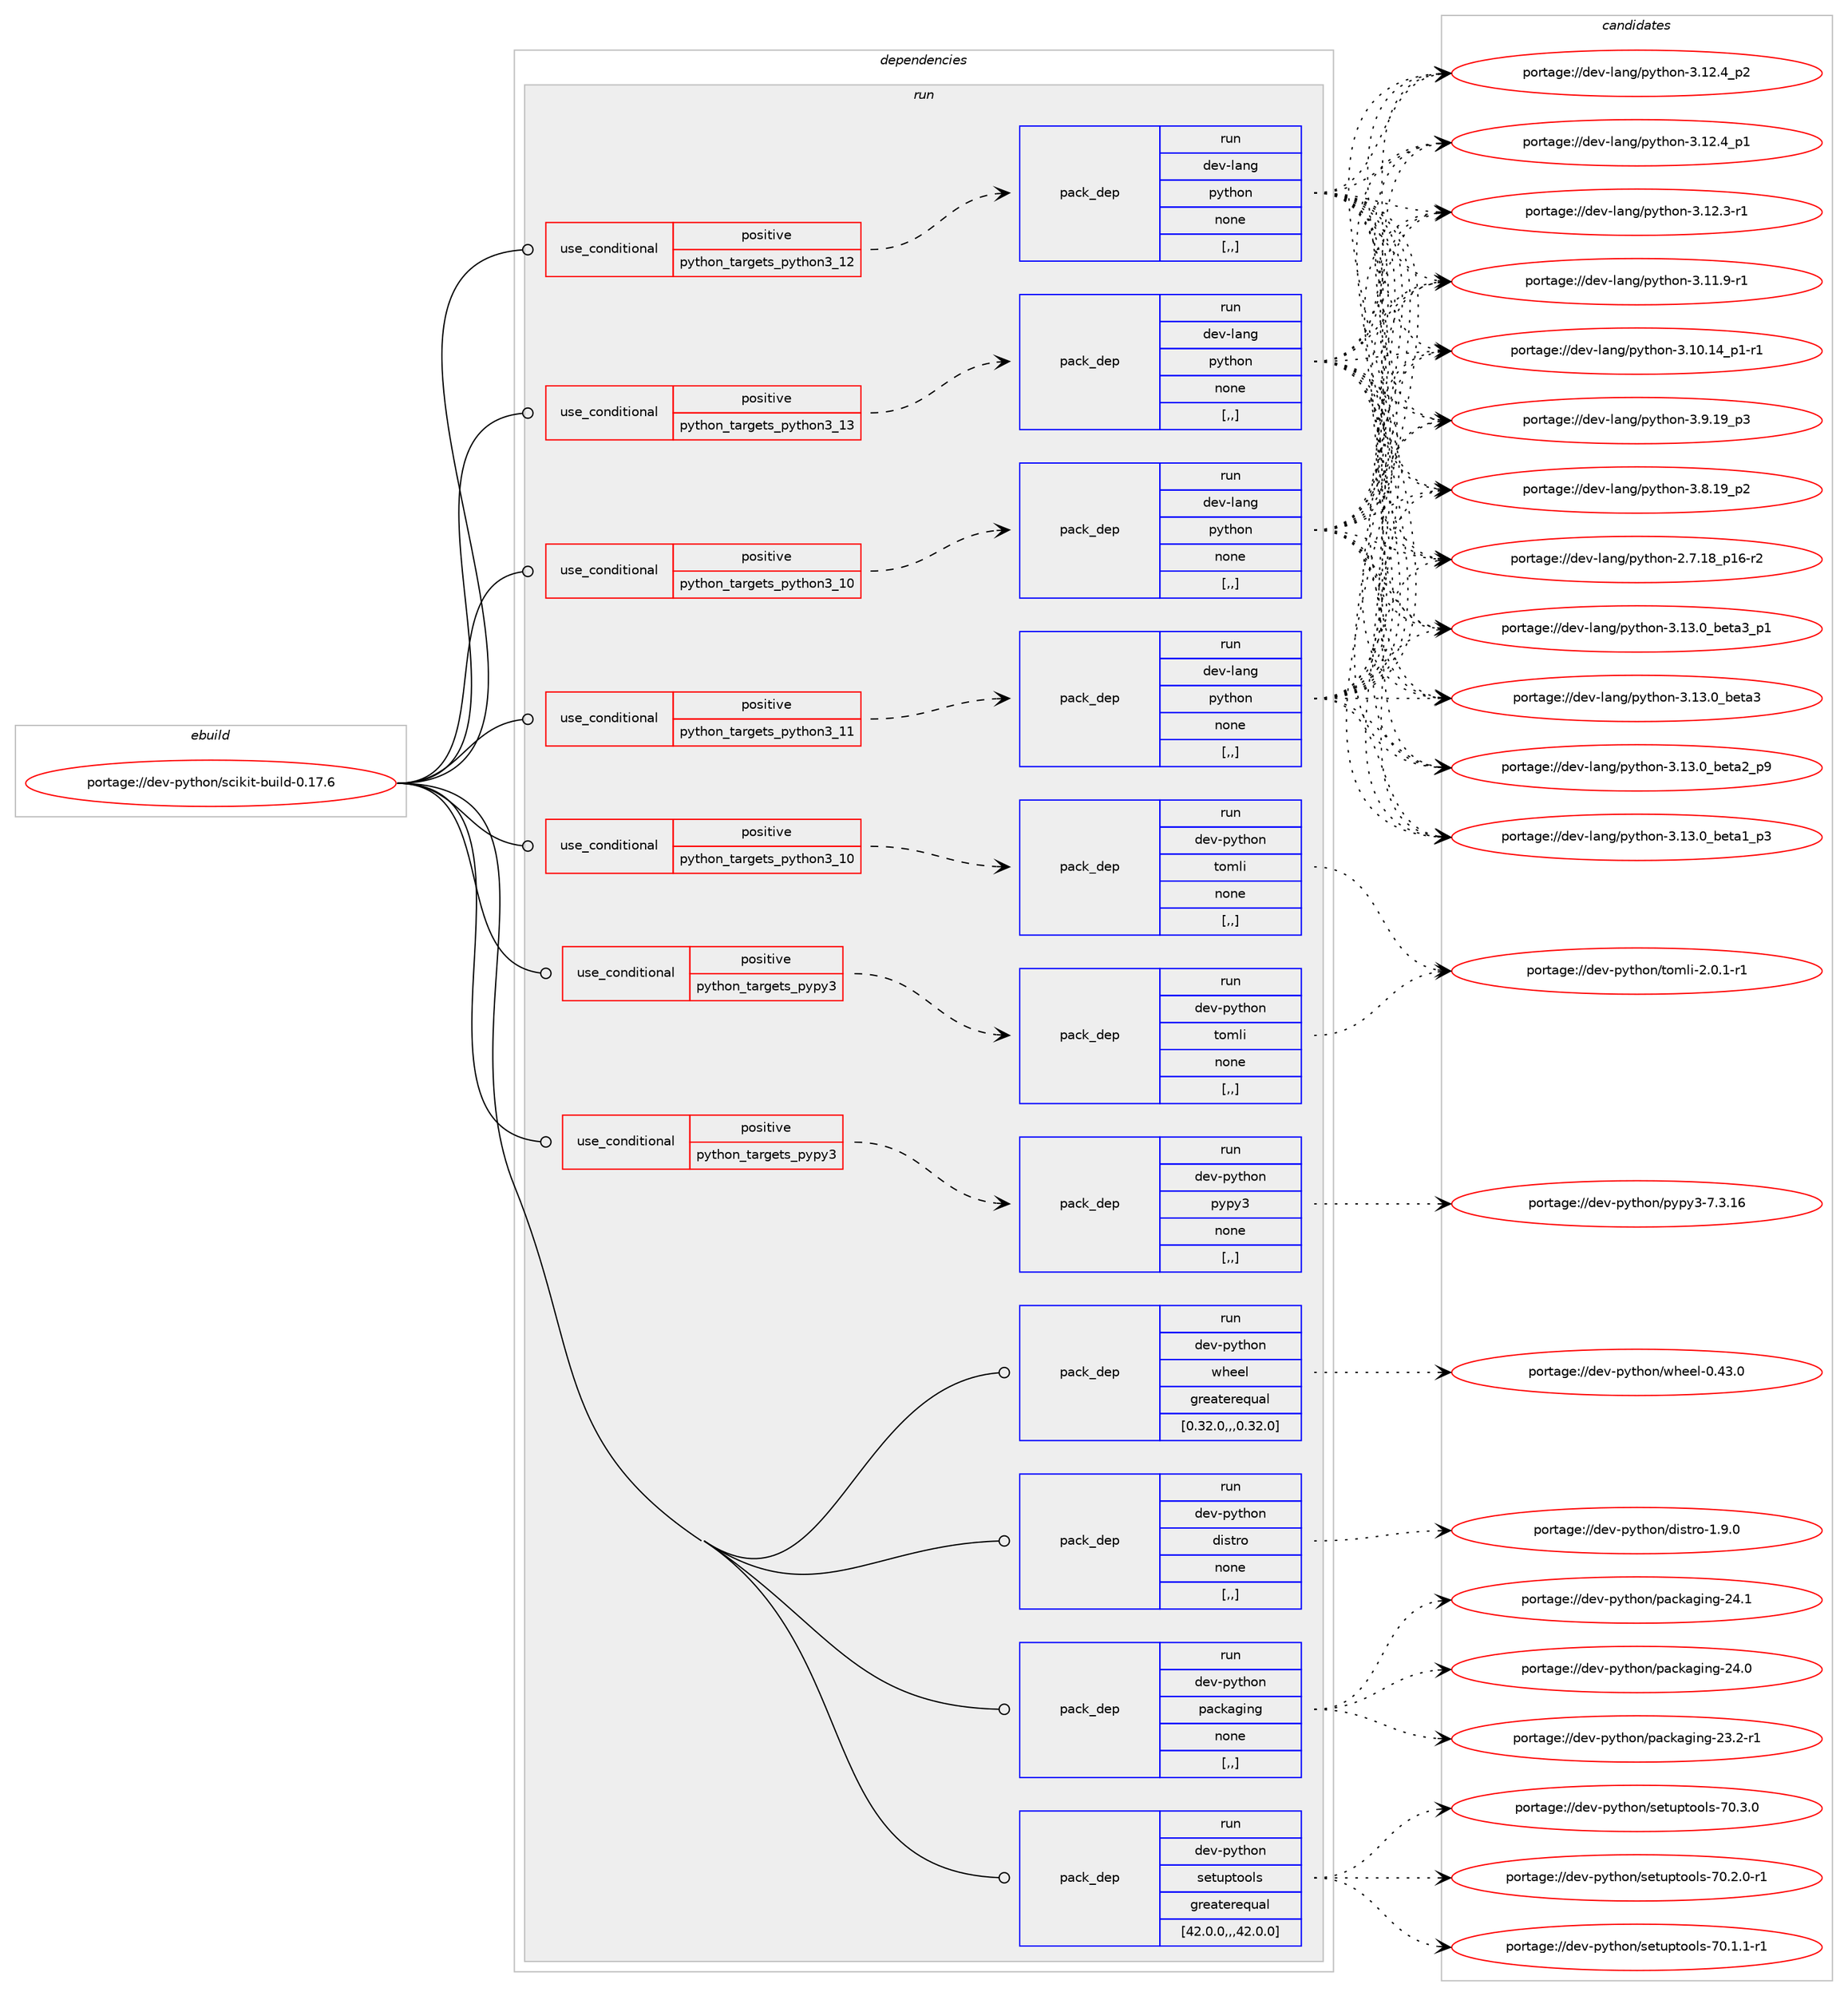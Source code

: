digraph prolog {

# *************
# Graph options
# *************

newrank=true;
concentrate=true;
compound=true;
graph [rankdir=LR,fontname=Helvetica,fontsize=10,ranksep=1.5];#, ranksep=2.5, nodesep=0.2];
edge  [arrowhead=vee];
node  [fontname=Helvetica,fontsize=10];

# **********
# The ebuild
# **********

subgraph cluster_leftcol {
color=gray;
label=<<i>ebuild</i>>;
id [label="portage://dev-python/scikit-build-0.17.6", color=red, width=4, href="../dev-python/scikit-build-0.17.6.svg"];
}

# ****************
# The dependencies
# ****************

subgraph cluster_midcol {
color=gray;
label=<<i>dependencies</i>>;
subgraph cluster_compile {
fillcolor="#eeeeee";
style=filled;
label=<<i>compile</i>>;
}
subgraph cluster_compileandrun {
fillcolor="#eeeeee";
style=filled;
label=<<i>compile and run</i>>;
}
subgraph cluster_run {
fillcolor="#eeeeee";
style=filled;
label=<<i>run</i>>;
subgraph cond39097 {
dependency162035 [label=<<TABLE BORDER="0" CELLBORDER="1" CELLSPACING="0" CELLPADDING="4"><TR><TD ROWSPAN="3" CELLPADDING="10">use_conditional</TD></TR><TR><TD>positive</TD></TR><TR><TD>python_targets_pypy3</TD></TR></TABLE>>, shape=none, color=red];
subgraph pack121666 {
dependency162036 [label=<<TABLE BORDER="0" CELLBORDER="1" CELLSPACING="0" CELLPADDING="4" WIDTH="220"><TR><TD ROWSPAN="6" CELLPADDING="30">pack_dep</TD></TR><TR><TD WIDTH="110">run</TD></TR><TR><TD>dev-python</TD></TR><TR><TD>pypy3</TD></TR><TR><TD>none</TD></TR><TR><TD>[,,]</TD></TR></TABLE>>, shape=none, color=blue];
}
dependency162035:e -> dependency162036:w [weight=20,style="dashed",arrowhead="vee"];
}
id:e -> dependency162035:w [weight=20,style="solid",arrowhead="odot"];
subgraph cond39098 {
dependency162037 [label=<<TABLE BORDER="0" CELLBORDER="1" CELLSPACING="0" CELLPADDING="4"><TR><TD ROWSPAN="3" CELLPADDING="10">use_conditional</TD></TR><TR><TD>positive</TD></TR><TR><TD>python_targets_pypy3</TD></TR></TABLE>>, shape=none, color=red];
subgraph pack121667 {
dependency162038 [label=<<TABLE BORDER="0" CELLBORDER="1" CELLSPACING="0" CELLPADDING="4" WIDTH="220"><TR><TD ROWSPAN="6" CELLPADDING="30">pack_dep</TD></TR><TR><TD WIDTH="110">run</TD></TR><TR><TD>dev-python</TD></TR><TR><TD>tomli</TD></TR><TR><TD>none</TD></TR><TR><TD>[,,]</TD></TR></TABLE>>, shape=none, color=blue];
}
dependency162037:e -> dependency162038:w [weight=20,style="dashed",arrowhead="vee"];
}
id:e -> dependency162037:w [weight=20,style="solid",arrowhead="odot"];
subgraph cond39099 {
dependency162039 [label=<<TABLE BORDER="0" CELLBORDER="1" CELLSPACING="0" CELLPADDING="4"><TR><TD ROWSPAN="3" CELLPADDING="10">use_conditional</TD></TR><TR><TD>positive</TD></TR><TR><TD>python_targets_python3_10</TD></TR></TABLE>>, shape=none, color=red];
subgraph pack121668 {
dependency162040 [label=<<TABLE BORDER="0" CELLBORDER="1" CELLSPACING="0" CELLPADDING="4" WIDTH="220"><TR><TD ROWSPAN="6" CELLPADDING="30">pack_dep</TD></TR><TR><TD WIDTH="110">run</TD></TR><TR><TD>dev-lang</TD></TR><TR><TD>python</TD></TR><TR><TD>none</TD></TR><TR><TD>[,,]</TD></TR></TABLE>>, shape=none, color=blue];
}
dependency162039:e -> dependency162040:w [weight=20,style="dashed",arrowhead="vee"];
}
id:e -> dependency162039:w [weight=20,style="solid",arrowhead="odot"];
subgraph cond39100 {
dependency162041 [label=<<TABLE BORDER="0" CELLBORDER="1" CELLSPACING="0" CELLPADDING="4"><TR><TD ROWSPAN="3" CELLPADDING="10">use_conditional</TD></TR><TR><TD>positive</TD></TR><TR><TD>python_targets_python3_10</TD></TR></TABLE>>, shape=none, color=red];
subgraph pack121669 {
dependency162042 [label=<<TABLE BORDER="0" CELLBORDER="1" CELLSPACING="0" CELLPADDING="4" WIDTH="220"><TR><TD ROWSPAN="6" CELLPADDING="30">pack_dep</TD></TR><TR><TD WIDTH="110">run</TD></TR><TR><TD>dev-python</TD></TR><TR><TD>tomli</TD></TR><TR><TD>none</TD></TR><TR><TD>[,,]</TD></TR></TABLE>>, shape=none, color=blue];
}
dependency162041:e -> dependency162042:w [weight=20,style="dashed",arrowhead="vee"];
}
id:e -> dependency162041:w [weight=20,style="solid",arrowhead="odot"];
subgraph cond39101 {
dependency162043 [label=<<TABLE BORDER="0" CELLBORDER="1" CELLSPACING="0" CELLPADDING="4"><TR><TD ROWSPAN="3" CELLPADDING="10">use_conditional</TD></TR><TR><TD>positive</TD></TR><TR><TD>python_targets_python3_11</TD></TR></TABLE>>, shape=none, color=red];
subgraph pack121670 {
dependency162044 [label=<<TABLE BORDER="0" CELLBORDER="1" CELLSPACING="0" CELLPADDING="4" WIDTH="220"><TR><TD ROWSPAN="6" CELLPADDING="30">pack_dep</TD></TR><TR><TD WIDTH="110">run</TD></TR><TR><TD>dev-lang</TD></TR><TR><TD>python</TD></TR><TR><TD>none</TD></TR><TR><TD>[,,]</TD></TR></TABLE>>, shape=none, color=blue];
}
dependency162043:e -> dependency162044:w [weight=20,style="dashed",arrowhead="vee"];
}
id:e -> dependency162043:w [weight=20,style="solid",arrowhead="odot"];
subgraph cond39102 {
dependency162045 [label=<<TABLE BORDER="0" CELLBORDER="1" CELLSPACING="0" CELLPADDING="4"><TR><TD ROWSPAN="3" CELLPADDING="10">use_conditional</TD></TR><TR><TD>positive</TD></TR><TR><TD>python_targets_python3_12</TD></TR></TABLE>>, shape=none, color=red];
subgraph pack121671 {
dependency162046 [label=<<TABLE BORDER="0" CELLBORDER="1" CELLSPACING="0" CELLPADDING="4" WIDTH="220"><TR><TD ROWSPAN="6" CELLPADDING="30">pack_dep</TD></TR><TR><TD WIDTH="110">run</TD></TR><TR><TD>dev-lang</TD></TR><TR><TD>python</TD></TR><TR><TD>none</TD></TR><TR><TD>[,,]</TD></TR></TABLE>>, shape=none, color=blue];
}
dependency162045:e -> dependency162046:w [weight=20,style="dashed",arrowhead="vee"];
}
id:e -> dependency162045:w [weight=20,style="solid",arrowhead="odot"];
subgraph cond39103 {
dependency162047 [label=<<TABLE BORDER="0" CELLBORDER="1" CELLSPACING="0" CELLPADDING="4"><TR><TD ROWSPAN="3" CELLPADDING="10">use_conditional</TD></TR><TR><TD>positive</TD></TR><TR><TD>python_targets_python3_13</TD></TR></TABLE>>, shape=none, color=red];
subgraph pack121672 {
dependency162048 [label=<<TABLE BORDER="0" CELLBORDER="1" CELLSPACING="0" CELLPADDING="4" WIDTH="220"><TR><TD ROWSPAN="6" CELLPADDING="30">pack_dep</TD></TR><TR><TD WIDTH="110">run</TD></TR><TR><TD>dev-lang</TD></TR><TR><TD>python</TD></TR><TR><TD>none</TD></TR><TR><TD>[,,]</TD></TR></TABLE>>, shape=none, color=blue];
}
dependency162047:e -> dependency162048:w [weight=20,style="dashed",arrowhead="vee"];
}
id:e -> dependency162047:w [weight=20,style="solid",arrowhead="odot"];
subgraph pack121673 {
dependency162049 [label=<<TABLE BORDER="0" CELLBORDER="1" CELLSPACING="0" CELLPADDING="4" WIDTH="220"><TR><TD ROWSPAN="6" CELLPADDING="30">pack_dep</TD></TR><TR><TD WIDTH="110">run</TD></TR><TR><TD>dev-python</TD></TR><TR><TD>distro</TD></TR><TR><TD>none</TD></TR><TR><TD>[,,]</TD></TR></TABLE>>, shape=none, color=blue];
}
id:e -> dependency162049:w [weight=20,style="solid",arrowhead="odot"];
subgraph pack121674 {
dependency162050 [label=<<TABLE BORDER="0" CELLBORDER="1" CELLSPACING="0" CELLPADDING="4" WIDTH="220"><TR><TD ROWSPAN="6" CELLPADDING="30">pack_dep</TD></TR><TR><TD WIDTH="110">run</TD></TR><TR><TD>dev-python</TD></TR><TR><TD>packaging</TD></TR><TR><TD>none</TD></TR><TR><TD>[,,]</TD></TR></TABLE>>, shape=none, color=blue];
}
id:e -> dependency162050:w [weight=20,style="solid",arrowhead="odot"];
subgraph pack121675 {
dependency162051 [label=<<TABLE BORDER="0" CELLBORDER="1" CELLSPACING="0" CELLPADDING="4" WIDTH="220"><TR><TD ROWSPAN="6" CELLPADDING="30">pack_dep</TD></TR><TR><TD WIDTH="110">run</TD></TR><TR><TD>dev-python</TD></TR><TR><TD>setuptools</TD></TR><TR><TD>greaterequal</TD></TR><TR><TD>[42.0.0,,,42.0.0]</TD></TR></TABLE>>, shape=none, color=blue];
}
id:e -> dependency162051:w [weight=20,style="solid",arrowhead="odot"];
subgraph pack121676 {
dependency162052 [label=<<TABLE BORDER="0" CELLBORDER="1" CELLSPACING="0" CELLPADDING="4" WIDTH="220"><TR><TD ROWSPAN="6" CELLPADDING="30">pack_dep</TD></TR><TR><TD WIDTH="110">run</TD></TR><TR><TD>dev-python</TD></TR><TR><TD>wheel</TD></TR><TR><TD>greaterequal</TD></TR><TR><TD>[0.32.0,,,0.32.0]</TD></TR></TABLE>>, shape=none, color=blue];
}
id:e -> dependency162052:w [weight=20,style="solid",arrowhead="odot"];
}
}

# **************
# The candidates
# **************

subgraph cluster_choices {
rank=same;
color=gray;
label=<<i>candidates</i>>;

subgraph choice121666 {
color=black;
nodesep=1;
choice10010111845112121116104111110471121211121215145554651464954 [label="portage://dev-python/pypy3-7.3.16", color=red, width=4,href="../dev-python/pypy3-7.3.16.svg"];
dependency162036:e -> choice10010111845112121116104111110471121211121215145554651464954:w [style=dotted,weight="100"];
}
subgraph choice121667 {
color=black;
nodesep=1;
choice10010111845112121116104111110471161111091081054550464846494511449 [label="portage://dev-python/tomli-2.0.1-r1", color=red, width=4,href="../dev-python/tomli-2.0.1-r1.svg"];
dependency162038:e -> choice10010111845112121116104111110471161111091081054550464846494511449:w [style=dotted,weight="100"];
}
subgraph choice121668 {
color=black;
nodesep=1;
choice10010111845108971101034711212111610411111045514649514648959810111697519511249 [label="portage://dev-lang/python-3.13.0_beta3_p1", color=red, width=4,href="../dev-lang/python-3.13.0_beta3_p1.svg"];
choice1001011184510897110103471121211161041111104551464951464895981011169751 [label="portage://dev-lang/python-3.13.0_beta3", color=red, width=4,href="../dev-lang/python-3.13.0_beta3.svg"];
choice10010111845108971101034711212111610411111045514649514648959810111697509511257 [label="portage://dev-lang/python-3.13.0_beta2_p9", color=red, width=4,href="../dev-lang/python-3.13.0_beta2_p9.svg"];
choice10010111845108971101034711212111610411111045514649514648959810111697499511251 [label="portage://dev-lang/python-3.13.0_beta1_p3", color=red, width=4,href="../dev-lang/python-3.13.0_beta1_p3.svg"];
choice100101118451089711010347112121116104111110455146495046529511250 [label="portage://dev-lang/python-3.12.4_p2", color=red, width=4,href="../dev-lang/python-3.12.4_p2.svg"];
choice100101118451089711010347112121116104111110455146495046529511249 [label="portage://dev-lang/python-3.12.4_p1", color=red, width=4,href="../dev-lang/python-3.12.4_p1.svg"];
choice100101118451089711010347112121116104111110455146495046514511449 [label="portage://dev-lang/python-3.12.3-r1", color=red, width=4,href="../dev-lang/python-3.12.3-r1.svg"];
choice100101118451089711010347112121116104111110455146494946574511449 [label="portage://dev-lang/python-3.11.9-r1", color=red, width=4,href="../dev-lang/python-3.11.9-r1.svg"];
choice100101118451089711010347112121116104111110455146494846495295112494511449 [label="portage://dev-lang/python-3.10.14_p1-r1", color=red, width=4,href="../dev-lang/python-3.10.14_p1-r1.svg"];
choice100101118451089711010347112121116104111110455146574649579511251 [label="portage://dev-lang/python-3.9.19_p3", color=red, width=4,href="../dev-lang/python-3.9.19_p3.svg"];
choice100101118451089711010347112121116104111110455146564649579511250 [label="portage://dev-lang/python-3.8.19_p2", color=red, width=4,href="../dev-lang/python-3.8.19_p2.svg"];
choice100101118451089711010347112121116104111110455046554649569511249544511450 [label="portage://dev-lang/python-2.7.18_p16-r2", color=red, width=4,href="../dev-lang/python-2.7.18_p16-r2.svg"];
dependency162040:e -> choice10010111845108971101034711212111610411111045514649514648959810111697519511249:w [style=dotted,weight="100"];
dependency162040:e -> choice1001011184510897110103471121211161041111104551464951464895981011169751:w [style=dotted,weight="100"];
dependency162040:e -> choice10010111845108971101034711212111610411111045514649514648959810111697509511257:w [style=dotted,weight="100"];
dependency162040:e -> choice10010111845108971101034711212111610411111045514649514648959810111697499511251:w [style=dotted,weight="100"];
dependency162040:e -> choice100101118451089711010347112121116104111110455146495046529511250:w [style=dotted,weight="100"];
dependency162040:e -> choice100101118451089711010347112121116104111110455146495046529511249:w [style=dotted,weight="100"];
dependency162040:e -> choice100101118451089711010347112121116104111110455146495046514511449:w [style=dotted,weight="100"];
dependency162040:e -> choice100101118451089711010347112121116104111110455146494946574511449:w [style=dotted,weight="100"];
dependency162040:e -> choice100101118451089711010347112121116104111110455146494846495295112494511449:w [style=dotted,weight="100"];
dependency162040:e -> choice100101118451089711010347112121116104111110455146574649579511251:w [style=dotted,weight="100"];
dependency162040:e -> choice100101118451089711010347112121116104111110455146564649579511250:w [style=dotted,weight="100"];
dependency162040:e -> choice100101118451089711010347112121116104111110455046554649569511249544511450:w [style=dotted,weight="100"];
}
subgraph choice121669 {
color=black;
nodesep=1;
choice10010111845112121116104111110471161111091081054550464846494511449 [label="portage://dev-python/tomli-2.0.1-r1", color=red, width=4,href="../dev-python/tomli-2.0.1-r1.svg"];
dependency162042:e -> choice10010111845112121116104111110471161111091081054550464846494511449:w [style=dotted,weight="100"];
}
subgraph choice121670 {
color=black;
nodesep=1;
choice10010111845108971101034711212111610411111045514649514648959810111697519511249 [label="portage://dev-lang/python-3.13.0_beta3_p1", color=red, width=4,href="../dev-lang/python-3.13.0_beta3_p1.svg"];
choice1001011184510897110103471121211161041111104551464951464895981011169751 [label="portage://dev-lang/python-3.13.0_beta3", color=red, width=4,href="../dev-lang/python-3.13.0_beta3.svg"];
choice10010111845108971101034711212111610411111045514649514648959810111697509511257 [label="portage://dev-lang/python-3.13.0_beta2_p9", color=red, width=4,href="../dev-lang/python-3.13.0_beta2_p9.svg"];
choice10010111845108971101034711212111610411111045514649514648959810111697499511251 [label="portage://dev-lang/python-3.13.0_beta1_p3", color=red, width=4,href="../dev-lang/python-3.13.0_beta1_p3.svg"];
choice100101118451089711010347112121116104111110455146495046529511250 [label="portage://dev-lang/python-3.12.4_p2", color=red, width=4,href="../dev-lang/python-3.12.4_p2.svg"];
choice100101118451089711010347112121116104111110455146495046529511249 [label="portage://dev-lang/python-3.12.4_p1", color=red, width=4,href="../dev-lang/python-3.12.4_p1.svg"];
choice100101118451089711010347112121116104111110455146495046514511449 [label="portage://dev-lang/python-3.12.3-r1", color=red, width=4,href="../dev-lang/python-3.12.3-r1.svg"];
choice100101118451089711010347112121116104111110455146494946574511449 [label="portage://dev-lang/python-3.11.9-r1", color=red, width=4,href="../dev-lang/python-3.11.9-r1.svg"];
choice100101118451089711010347112121116104111110455146494846495295112494511449 [label="portage://dev-lang/python-3.10.14_p1-r1", color=red, width=4,href="../dev-lang/python-3.10.14_p1-r1.svg"];
choice100101118451089711010347112121116104111110455146574649579511251 [label="portage://dev-lang/python-3.9.19_p3", color=red, width=4,href="../dev-lang/python-3.9.19_p3.svg"];
choice100101118451089711010347112121116104111110455146564649579511250 [label="portage://dev-lang/python-3.8.19_p2", color=red, width=4,href="../dev-lang/python-3.8.19_p2.svg"];
choice100101118451089711010347112121116104111110455046554649569511249544511450 [label="portage://dev-lang/python-2.7.18_p16-r2", color=red, width=4,href="../dev-lang/python-2.7.18_p16-r2.svg"];
dependency162044:e -> choice10010111845108971101034711212111610411111045514649514648959810111697519511249:w [style=dotted,weight="100"];
dependency162044:e -> choice1001011184510897110103471121211161041111104551464951464895981011169751:w [style=dotted,weight="100"];
dependency162044:e -> choice10010111845108971101034711212111610411111045514649514648959810111697509511257:w [style=dotted,weight="100"];
dependency162044:e -> choice10010111845108971101034711212111610411111045514649514648959810111697499511251:w [style=dotted,weight="100"];
dependency162044:e -> choice100101118451089711010347112121116104111110455146495046529511250:w [style=dotted,weight="100"];
dependency162044:e -> choice100101118451089711010347112121116104111110455146495046529511249:w [style=dotted,weight="100"];
dependency162044:e -> choice100101118451089711010347112121116104111110455146495046514511449:w [style=dotted,weight="100"];
dependency162044:e -> choice100101118451089711010347112121116104111110455146494946574511449:w [style=dotted,weight="100"];
dependency162044:e -> choice100101118451089711010347112121116104111110455146494846495295112494511449:w [style=dotted,weight="100"];
dependency162044:e -> choice100101118451089711010347112121116104111110455146574649579511251:w [style=dotted,weight="100"];
dependency162044:e -> choice100101118451089711010347112121116104111110455146564649579511250:w [style=dotted,weight="100"];
dependency162044:e -> choice100101118451089711010347112121116104111110455046554649569511249544511450:w [style=dotted,weight="100"];
}
subgraph choice121671 {
color=black;
nodesep=1;
choice10010111845108971101034711212111610411111045514649514648959810111697519511249 [label="portage://dev-lang/python-3.13.0_beta3_p1", color=red, width=4,href="../dev-lang/python-3.13.0_beta3_p1.svg"];
choice1001011184510897110103471121211161041111104551464951464895981011169751 [label="portage://dev-lang/python-3.13.0_beta3", color=red, width=4,href="../dev-lang/python-3.13.0_beta3.svg"];
choice10010111845108971101034711212111610411111045514649514648959810111697509511257 [label="portage://dev-lang/python-3.13.0_beta2_p9", color=red, width=4,href="../dev-lang/python-3.13.0_beta2_p9.svg"];
choice10010111845108971101034711212111610411111045514649514648959810111697499511251 [label="portage://dev-lang/python-3.13.0_beta1_p3", color=red, width=4,href="../dev-lang/python-3.13.0_beta1_p3.svg"];
choice100101118451089711010347112121116104111110455146495046529511250 [label="portage://dev-lang/python-3.12.4_p2", color=red, width=4,href="../dev-lang/python-3.12.4_p2.svg"];
choice100101118451089711010347112121116104111110455146495046529511249 [label="portage://dev-lang/python-3.12.4_p1", color=red, width=4,href="../dev-lang/python-3.12.4_p1.svg"];
choice100101118451089711010347112121116104111110455146495046514511449 [label="portage://dev-lang/python-3.12.3-r1", color=red, width=4,href="../dev-lang/python-3.12.3-r1.svg"];
choice100101118451089711010347112121116104111110455146494946574511449 [label="portage://dev-lang/python-3.11.9-r1", color=red, width=4,href="../dev-lang/python-3.11.9-r1.svg"];
choice100101118451089711010347112121116104111110455146494846495295112494511449 [label="portage://dev-lang/python-3.10.14_p1-r1", color=red, width=4,href="../dev-lang/python-3.10.14_p1-r1.svg"];
choice100101118451089711010347112121116104111110455146574649579511251 [label="portage://dev-lang/python-3.9.19_p3", color=red, width=4,href="../dev-lang/python-3.9.19_p3.svg"];
choice100101118451089711010347112121116104111110455146564649579511250 [label="portage://dev-lang/python-3.8.19_p2", color=red, width=4,href="../dev-lang/python-3.8.19_p2.svg"];
choice100101118451089711010347112121116104111110455046554649569511249544511450 [label="portage://dev-lang/python-2.7.18_p16-r2", color=red, width=4,href="../dev-lang/python-2.7.18_p16-r2.svg"];
dependency162046:e -> choice10010111845108971101034711212111610411111045514649514648959810111697519511249:w [style=dotted,weight="100"];
dependency162046:e -> choice1001011184510897110103471121211161041111104551464951464895981011169751:w [style=dotted,weight="100"];
dependency162046:e -> choice10010111845108971101034711212111610411111045514649514648959810111697509511257:w [style=dotted,weight="100"];
dependency162046:e -> choice10010111845108971101034711212111610411111045514649514648959810111697499511251:w [style=dotted,weight="100"];
dependency162046:e -> choice100101118451089711010347112121116104111110455146495046529511250:w [style=dotted,weight="100"];
dependency162046:e -> choice100101118451089711010347112121116104111110455146495046529511249:w [style=dotted,weight="100"];
dependency162046:e -> choice100101118451089711010347112121116104111110455146495046514511449:w [style=dotted,weight="100"];
dependency162046:e -> choice100101118451089711010347112121116104111110455146494946574511449:w [style=dotted,weight="100"];
dependency162046:e -> choice100101118451089711010347112121116104111110455146494846495295112494511449:w [style=dotted,weight="100"];
dependency162046:e -> choice100101118451089711010347112121116104111110455146574649579511251:w [style=dotted,weight="100"];
dependency162046:e -> choice100101118451089711010347112121116104111110455146564649579511250:w [style=dotted,weight="100"];
dependency162046:e -> choice100101118451089711010347112121116104111110455046554649569511249544511450:w [style=dotted,weight="100"];
}
subgraph choice121672 {
color=black;
nodesep=1;
choice10010111845108971101034711212111610411111045514649514648959810111697519511249 [label="portage://dev-lang/python-3.13.0_beta3_p1", color=red, width=4,href="../dev-lang/python-3.13.0_beta3_p1.svg"];
choice1001011184510897110103471121211161041111104551464951464895981011169751 [label="portage://dev-lang/python-3.13.0_beta3", color=red, width=4,href="../dev-lang/python-3.13.0_beta3.svg"];
choice10010111845108971101034711212111610411111045514649514648959810111697509511257 [label="portage://dev-lang/python-3.13.0_beta2_p9", color=red, width=4,href="../dev-lang/python-3.13.0_beta2_p9.svg"];
choice10010111845108971101034711212111610411111045514649514648959810111697499511251 [label="portage://dev-lang/python-3.13.0_beta1_p3", color=red, width=4,href="../dev-lang/python-3.13.0_beta1_p3.svg"];
choice100101118451089711010347112121116104111110455146495046529511250 [label="portage://dev-lang/python-3.12.4_p2", color=red, width=4,href="../dev-lang/python-3.12.4_p2.svg"];
choice100101118451089711010347112121116104111110455146495046529511249 [label="portage://dev-lang/python-3.12.4_p1", color=red, width=4,href="../dev-lang/python-3.12.4_p1.svg"];
choice100101118451089711010347112121116104111110455146495046514511449 [label="portage://dev-lang/python-3.12.3-r1", color=red, width=4,href="../dev-lang/python-3.12.3-r1.svg"];
choice100101118451089711010347112121116104111110455146494946574511449 [label="portage://dev-lang/python-3.11.9-r1", color=red, width=4,href="../dev-lang/python-3.11.9-r1.svg"];
choice100101118451089711010347112121116104111110455146494846495295112494511449 [label="portage://dev-lang/python-3.10.14_p1-r1", color=red, width=4,href="../dev-lang/python-3.10.14_p1-r1.svg"];
choice100101118451089711010347112121116104111110455146574649579511251 [label="portage://dev-lang/python-3.9.19_p3", color=red, width=4,href="../dev-lang/python-3.9.19_p3.svg"];
choice100101118451089711010347112121116104111110455146564649579511250 [label="portage://dev-lang/python-3.8.19_p2", color=red, width=4,href="../dev-lang/python-3.8.19_p2.svg"];
choice100101118451089711010347112121116104111110455046554649569511249544511450 [label="portage://dev-lang/python-2.7.18_p16-r2", color=red, width=4,href="../dev-lang/python-2.7.18_p16-r2.svg"];
dependency162048:e -> choice10010111845108971101034711212111610411111045514649514648959810111697519511249:w [style=dotted,weight="100"];
dependency162048:e -> choice1001011184510897110103471121211161041111104551464951464895981011169751:w [style=dotted,weight="100"];
dependency162048:e -> choice10010111845108971101034711212111610411111045514649514648959810111697509511257:w [style=dotted,weight="100"];
dependency162048:e -> choice10010111845108971101034711212111610411111045514649514648959810111697499511251:w [style=dotted,weight="100"];
dependency162048:e -> choice100101118451089711010347112121116104111110455146495046529511250:w [style=dotted,weight="100"];
dependency162048:e -> choice100101118451089711010347112121116104111110455146495046529511249:w [style=dotted,weight="100"];
dependency162048:e -> choice100101118451089711010347112121116104111110455146495046514511449:w [style=dotted,weight="100"];
dependency162048:e -> choice100101118451089711010347112121116104111110455146494946574511449:w [style=dotted,weight="100"];
dependency162048:e -> choice100101118451089711010347112121116104111110455146494846495295112494511449:w [style=dotted,weight="100"];
dependency162048:e -> choice100101118451089711010347112121116104111110455146574649579511251:w [style=dotted,weight="100"];
dependency162048:e -> choice100101118451089711010347112121116104111110455146564649579511250:w [style=dotted,weight="100"];
dependency162048:e -> choice100101118451089711010347112121116104111110455046554649569511249544511450:w [style=dotted,weight="100"];
}
subgraph choice121673 {
color=black;
nodesep=1;
choice1001011184511212111610411111047100105115116114111454946574648 [label="portage://dev-python/distro-1.9.0", color=red, width=4,href="../dev-python/distro-1.9.0.svg"];
dependency162049:e -> choice1001011184511212111610411111047100105115116114111454946574648:w [style=dotted,weight="100"];
}
subgraph choice121674 {
color=black;
nodesep=1;
choice10010111845112121116104111110471129799107971031051101034550524649 [label="portage://dev-python/packaging-24.1", color=red, width=4,href="../dev-python/packaging-24.1.svg"];
choice10010111845112121116104111110471129799107971031051101034550524648 [label="portage://dev-python/packaging-24.0", color=red, width=4,href="../dev-python/packaging-24.0.svg"];
choice100101118451121211161041111104711297991079710310511010345505146504511449 [label="portage://dev-python/packaging-23.2-r1", color=red, width=4,href="../dev-python/packaging-23.2-r1.svg"];
dependency162050:e -> choice10010111845112121116104111110471129799107971031051101034550524649:w [style=dotted,weight="100"];
dependency162050:e -> choice10010111845112121116104111110471129799107971031051101034550524648:w [style=dotted,weight="100"];
dependency162050:e -> choice100101118451121211161041111104711297991079710310511010345505146504511449:w [style=dotted,weight="100"];
}
subgraph choice121675 {
color=black;
nodesep=1;
choice100101118451121211161041111104711510111611711211611111110811545554846514648 [label="portage://dev-python/setuptools-70.3.0", color=red, width=4,href="../dev-python/setuptools-70.3.0.svg"];
choice1001011184511212111610411111047115101116117112116111111108115455548465046484511449 [label="portage://dev-python/setuptools-70.2.0-r1", color=red, width=4,href="../dev-python/setuptools-70.2.0-r1.svg"];
choice1001011184511212111610411111047115101116117112116111111108115455548464946494511449 [label="portage://dev-python/setuptools-70.1.1-r1", color=red, width=4,href="../dev-python/setuptools-70.1.1-r1.svg"];
dependency162051:e -> choice100101118451121211161041111104711510111611711211611111110811545554846514648:w [style=dotted,weight="100"];
dependency162051:e -> choice1001011184511212111610411111047115101116117112116111111108115455548465046484511449:w [style=dotted,weight="100"];
dependency162051:e -> choice1001011184511212111610411111047115101116117112116111111108115455548464946494511449:w [style=dotted,weight="100"];
}
subgraph choice121676 {
color=black;
nodesep=1;
choice100101118451121211161041111104711910410110110845484652514648 [label="portage://dev-python/wheel-0.43.0", color=red, width=4,href="../dev-python/wheel-0.43.0.svg"];
dependency162052:e -> choice100101118451121211161041111104711910410110110845484652514648:w [style=dotted,weight="100"];
}
}

}

